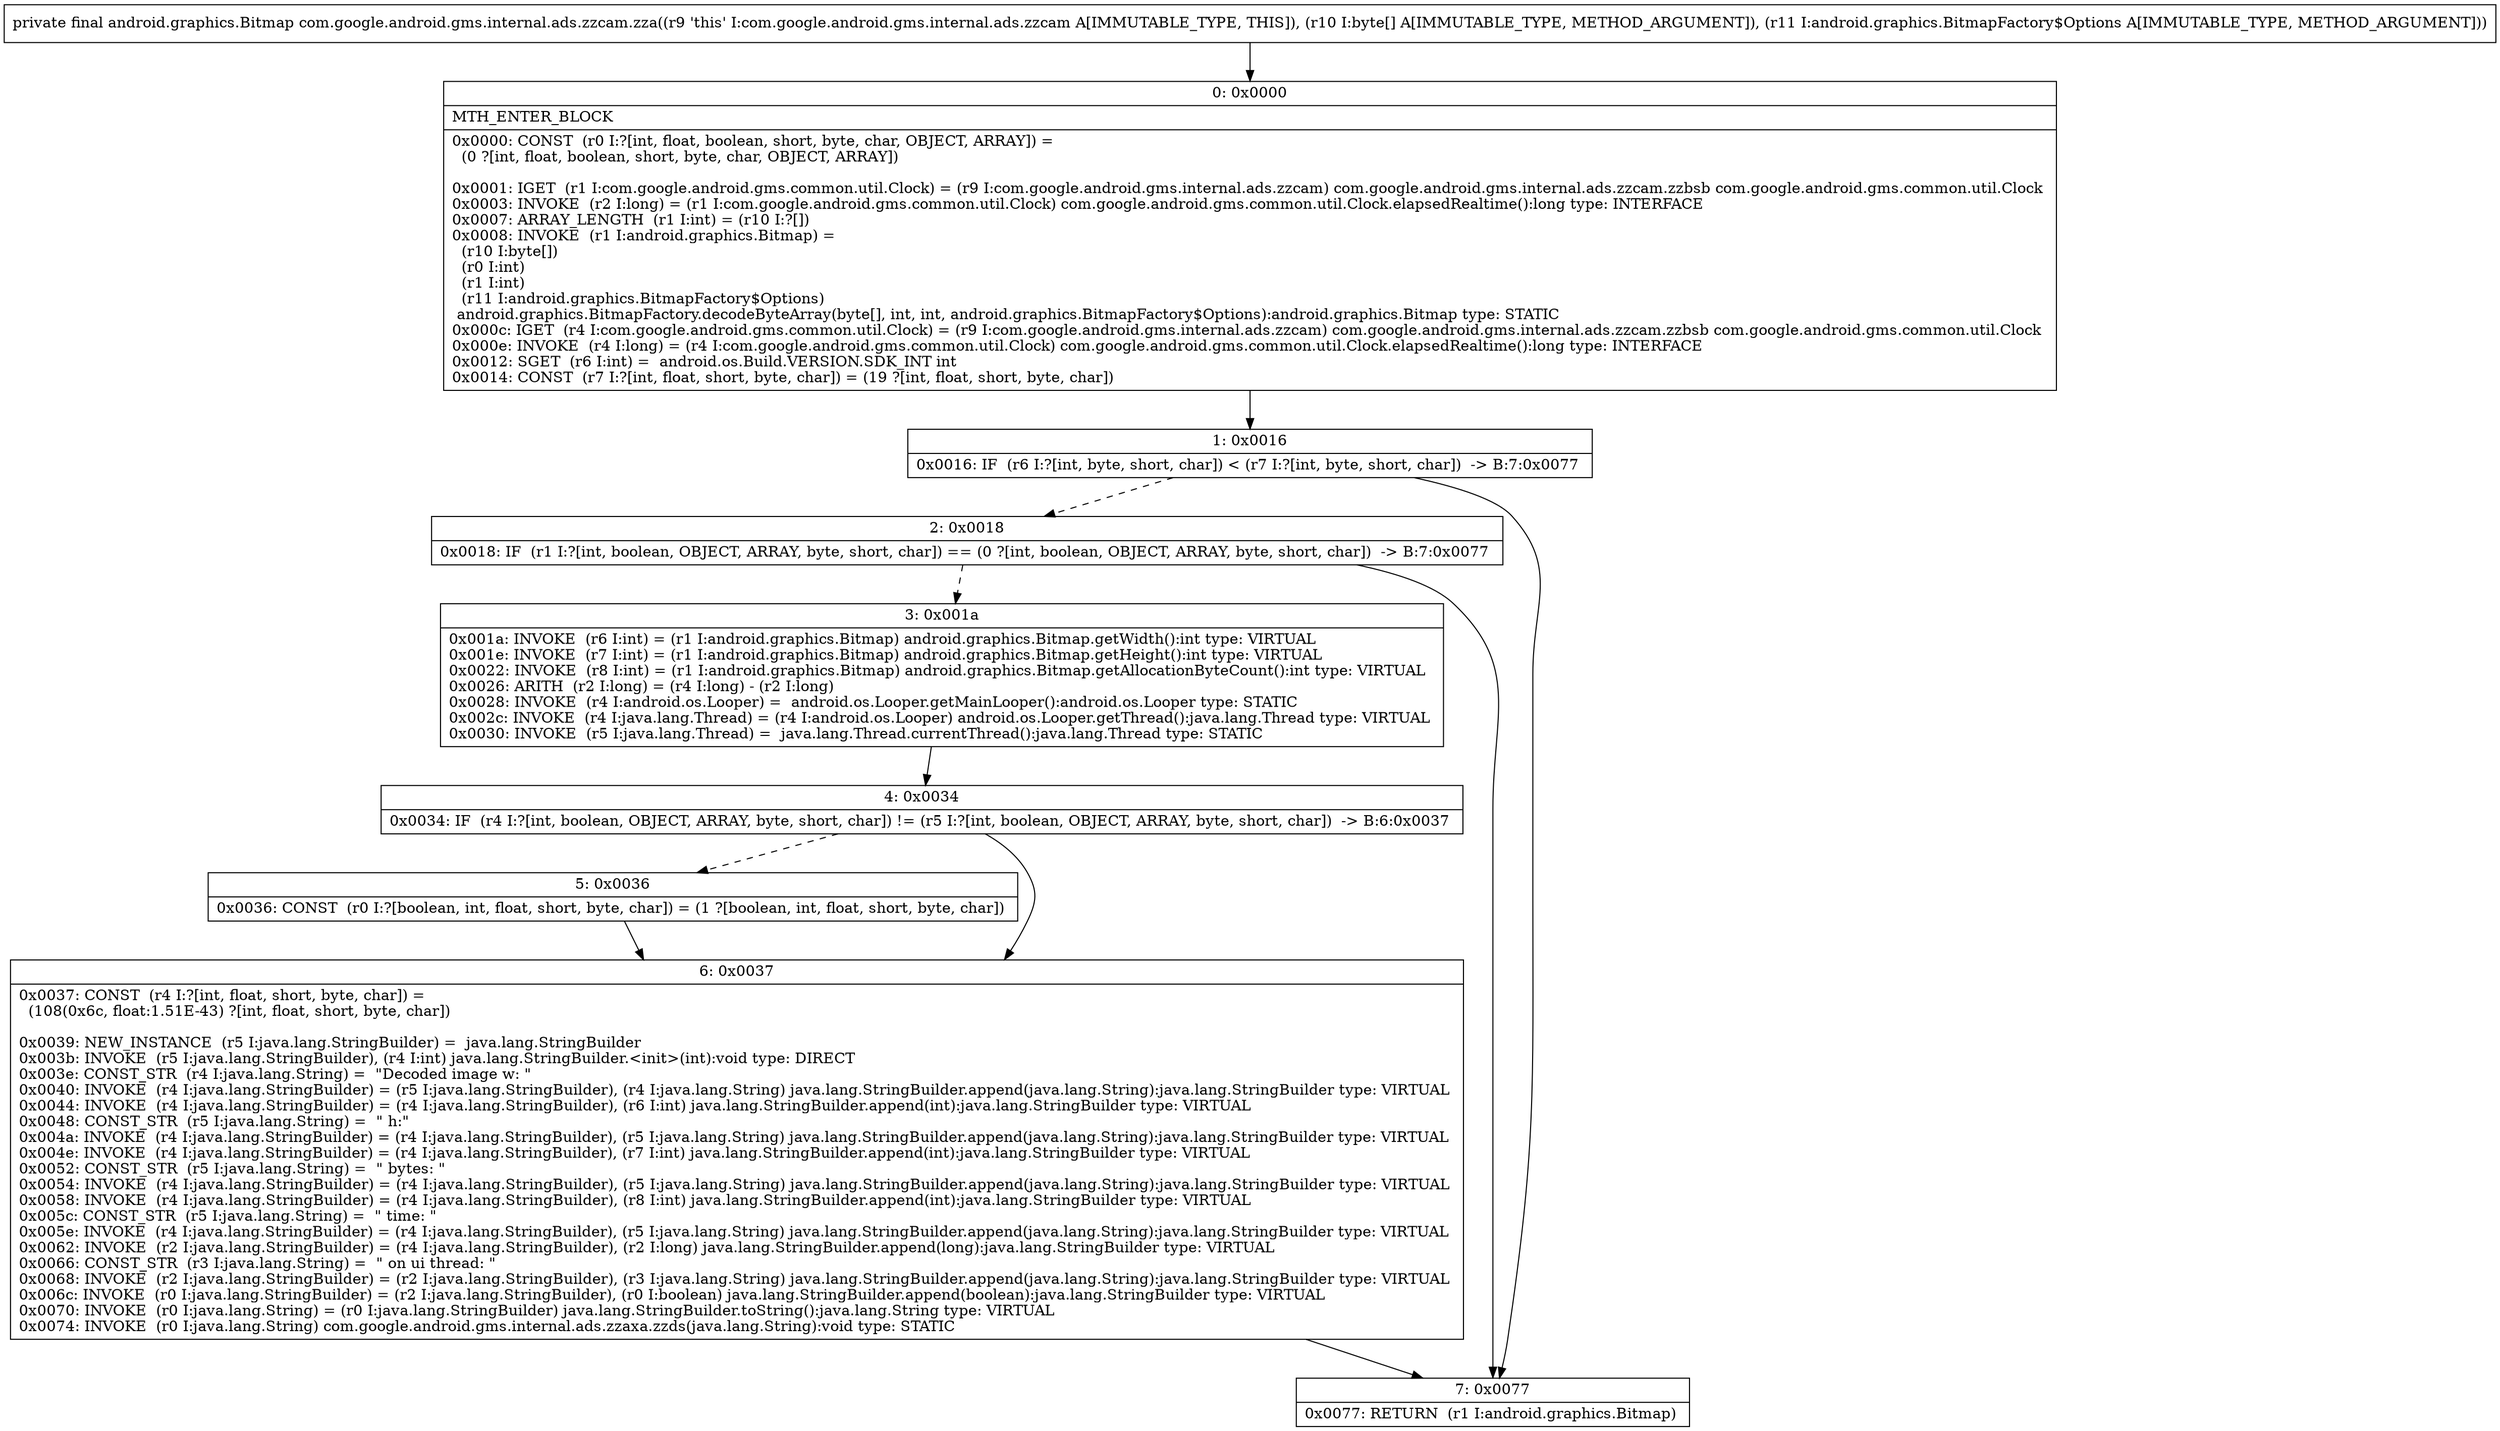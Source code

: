 digraph "CFG forcom.google.android.gms.internal.ads.zzcam.zza([BLandroid\/graphics\/BitmapFactory$Options;)Landroid\/graphics\/Bitmap;" {
Node_0 [shape=record,label="{0\:\ 0x0000|MTH_ENTER_BLOCK\l|0x0000: CONST  (r0 I:?[int, float, boolean, short, byte, char, OBJECT, ARRAY]) = \l  (0 ?[int, float, boolean, short, byte, char, OBJECT, ARRAY])\l \l0x0001: IGET  (r1 I:com.google.android.gms.common.util.Clock) = (r9 I:com.google.android.gms.internal.ads.zzcam) com.google.android.gms.internal.ads.zzcam.zzbsb com.google.android.gms.common.util.Clock \l0x0003: INVOKE  (r2 I:long) = (r1 I:com.google.android.gms.common.util.Clock) com.google.android.gms.common.util.Clock.elapsedRealtime():long type: INTERFACE \l0x0007: ARRAY_LENGTH  (r1 I:int) = (r10 I:?[]) \l0x0008: INVOKE  (r1 I:android.graphics.Bitmap) = \l  (r10 I:byte[])\l  (r0 I:int)\l  (r1 I:int)\l  (r11 I:android.graphics.BitmapFactory$Options)\l android.graphics.BitmapFactory.decodeByteArray(byte[], int, int, android.graphics.BitmapFactory$Options):android.graphics.Bitmap type: STATIC \l0x000c: IGET  (r4 I:com.google.android.gms.common.util.Clock) = (r9 I:com.google.android.gms.internal.ads.zzcam) com.google.android.gms.internal.ads.zzcam.zzbsb com.google.android.gms.common.util.Clock \l0x000e: INVOKE  (r4 I:long) = (r4 I:com.google.android.gms.common.util.Clock) com.google.android.gms.common.util.Clock.elapsedRealtime():long type: INTERFACE \l0x0012: SGET  (r6 I:int) =  android.os.Build.VERSION.SDK_INT int \l0x0014: CONST  (r7 I:?[int, float, short, byte, char]) = (19 ?[int, float, short, byte, char]) \l}"];
Node_1 [shape=record,label="{1\:\ 0x0016|0x0016: IF  (r6 I:?[int, byte, short, char]) \< (r7 I:?[int, byte, short, char])  \-\> B:7:0x0077 \l}"];
Node_2 [shape=record,label="{2\:\ 0x0018|0x0018: IF  (r1 I:?[int, boolean, OBJECT, ARRAY, byte, short, char]) == (0 ?[int, boolean, OBJECT, ARRAY, byte, short, char])  \-\> B:7:0x0077 \l}"];
Node_3 [shape=record,label="{3\:\ 0x001a|0x001a: INVOKE  (r6 I:int) = (r1 I:android.graphics.Bitmap) android.graphics.Bitmap.getWidth():int type: VIRTUAL \l0x001e: INVOKE  (r7 I:int) = (r1 I:android.graphics.Bitmap) android.graphics.Bitmap.getHeight():int type: VIRTUAL \l0x0022: INVOKE  (r8 I:int) = (r1 I:android.graphics.Bitmap) android.graphics.Bitmap.getAllocationByteCount():int type: VIRTUAL \l0x0026: ARITH  (r2 I:long) = (r4 I:long) \- (r2 I:long) \l0x0028: INVOKE  (r4 I:android.os.Looper) =  android.os.Looper.getMainLooper():android.os.Looper type: STATIC \l0x002c: INVOKE  (r4 I:java.lang.Thread) = (r4 I:android.os.Looper) android.os.Looper.getThread():java.lang.Thread type: VIRTUAL \l0x0030: INVOKE  (r5 I:java.lang.Thread) =  java.lang.Thread.currentThread():java.lang.Thread type: STATIC \l}"];
Node_4 [shape=record,label="{4\:\ 0x0034|0x0034: IF  (r4 I:?[int, boolean, OBJECT, ARRAY, byte, short, char]) != (r5 I:?[int, boolean, OBJECT, ARRAY, byte, short, char])  \-\> B:6:0x0037 \l}"];
Node_5 [shape=record,label="{5\:\ 0x0036|0x0036: CONST  (r0 I:?[boolean, int, float, short, byte, char]) = (1 ?[boolean, int, float, short, byte, char]) \l}"];
Node_6 [shape=record,label="{6\:\ 0x0037|0x0037: CONST  (r4 I:?[int, float, short, byte, char]) = \l  (108(0x6c, float:1.51E\-43) ?[int, float, short, byte, char])\l \l0x0039: NEW_INSTANCE  (r5 I:java.lang.StringBuilder) =  java.lang.StringBuilder \l0x003b: INVOKE  (r5 I:java.lang.StringBuilder), (r4 I:int) java.lang.StringBuilder.\<init\>(int):void type: DIRECT \l0x003e: CONST_STR  (r4 I:java.lang.String) =  \"Decoded image w: \" \l0x0040: INVOKE  (r4 I:java.lang.StringBuilder) = (r5 I:java.lang.StringBuilder), (r4 I:java.lang.String) java.lang.StringBuilder.append(java.lang.String):java.lang.StringBuilder type: VIRTUAL \l0x0044: INVOKE  (r4 I:java.lang.StringBuilder) = (r4 I:java.lang.StringBuilder), (r6 I:int) java.lang.StringBuilder.append(int):java.lang.StringBuilder type: VIRTUAL \l0x0048: CONST_STR  (r5 I:java.lang.String) =  \" h:\" \l0x004a: INVOKE  (r4 I:java.lang.StringBuilder) = (r4 I:java.lang.StringBuilder), (r5 I:java.lang.String) java.lang.StringBuilder.append(java.lang.String):java.lang.StringBuilder type: VIRTUAL \l0x004e: INVOKE  (r4 I:java.lang.StringBuilder) = (r4 I:java.lang.StringBuilder), (r7 I:int) java.lang.StringBuilder.append(int):java.lang.StringBuilder type: VIRTUAL \l0x0052: CONST_STR  (r5 I:java.lang.String) =  \" bytes: \" \l0x0054: INVOKE  (r4 I:java.lang.StringBuilder) = (r4 I:java.lang.StringBuilder), (r5 I:java.lang.String) java.lang.StringBuilder.append(java.lang.String):java.lang.StringBuilder type: VIRTUAL \l0x0058: INVOKE  (r4 I:java.lang.StringBuilder) = (r4 I:java.lang.StringBuilder), (r8 I:int) java.lang.StringBuilder.append(int):java.lang.StringBuilder type: VIRTUAL \l0x005c: CONST_STR  (r5 I:java.lang.String) =  \" time: \" \l0x005e: INVOKE  (r4 I:java.lang.StringBuilder) = (r4 I:java.lang.StringBuilder), (r5 I:java.lang.String) java.lang.StringBuilder.append(java.lang.String):java.lang.StringBuilder type: VIRTUAL \l0x0062: INVOKE  (r2 I:java.lang.StringBuilder) = (r4 I:java.lang.StringBuilder), (r2 I:long) java.lang.StringBuilder.append(long):java.lang.StringBuilder type: VIRTUAL \l0x0066: CONST_STR  (r3 I:java.lang.String) =  \" on ui thread: \" \l0x0068: INVOKE  (r2 I:java.lang.StringBuilder) = (r2 I:java.lang.StringBuilder), (r3 I:java.lang.String) java.lang.StringBuilder.append(java.lang.String):java.lang.StringBuilder type: VIRTUAL \l0x006c: INVOKE  (r0 I:java.lang.StringBuilder) = (r2 I:java.lang.StringBuilder), (r0 I:boolean) java.lang.StringBuilder.append(boolean):java.lang.StringBuilder type: VIRTUAL \l0x0070: INVOKE  (r0 I:java.lang.String) = (r0 I:java.lang.StringBuilder) java.lang.StringBuilder.toString():java.lang.String type: VIRTUAL \l0x0074: INVOKE  (r0 I:java.lang.String) com.google.android.gms.internal.ads.zzaxa.zzds(java.lang.String):void type: STATIC \l}"];
Node_7 [shape=record,label="{7\:\ 0x0077|0x0077: RETURN  (r1 I:android.graphics.Bitmap) \l}"];
MethodNode[shape=record,label="{private final android.graphics.Bitmap com.google.android.gms.internal.ads.zzcam.zza((r9 'this' I:com.google.android.gms.internal.ads.zzcam A[IMMUTABLE_TYPE, THIS]), (r10 I:byte[] A[IMMUTABLE_TYPE, METHOD_ARGUMENT]), (r11 I:android.graphics.BitmapFactory$Options A[IMMUTABLE_TYPE, METHOD_ARGUMENT])) }"];
MethodNode -> Node_0;
Node_0 -> Node_1;
Node_1 -> Node_2[style=dashed];
Node_1 -> Node_7;
Node_2 -> Node_3[style=dashed];
Node_2 -> Node_7;
Node_3 -> Node_4;
Node_4 -> Node_5[style=dashed];
Node_4 -> Node_6;
Node_5 -> Node_6;
Node_6 -> Node_7;
}

